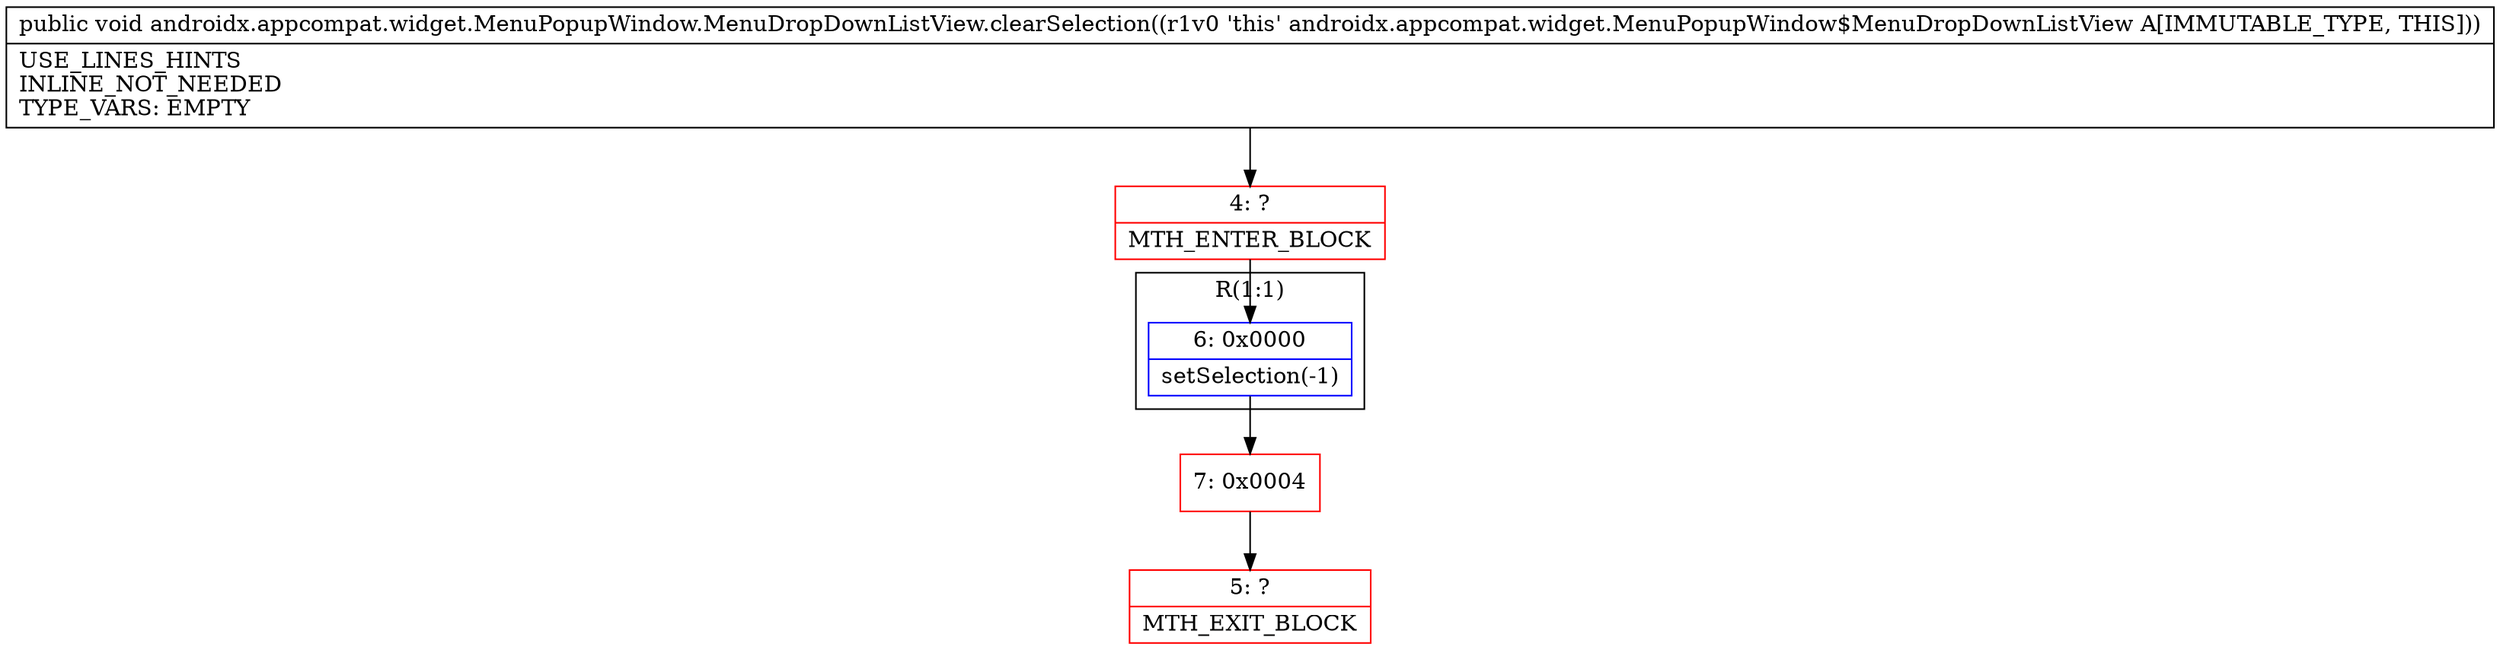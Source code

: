 digraph "CFG forandroidx.appcompat.widget.MenuPopupWindow.MenuDropDownListView.clearSelection()V" {
subgraph cluster_Region_1325408812 {
label = "R(1:1)";
node [shape=record,color=blue];
Node_6 [shape=record,label="{6\:\ 0x0000|setSelection(\-1)\l}"];
}
Node_4 [shape=record,color=red,label="{4\:\ ?|MTH_ENTER_BLOCK\l}"];
Node_7 [shape=record,color=red,label="{7\:\ 0x0004}"];
Node_5 [shape=record,color=red,label="{5\:\ ?|MTH_EXIT_BLOCK\l}"];
MethodNode[shape=record,label="{public void androidx.appcompat.widget.MenuPopupWindow.MenuDropDownListView.clearSelection((r1v0 'this' androidx.appcompat.widget.MenuPopupWindow$MenuDropDownListView A[IMMUTABLE_TYPE, THIS]))  | USE_LINES_HINTS\lINLINE_NOT_NEEDED\lTYPE_VARS: EMPTY\l}"];
MethodNode -> Node_4;Node_6 -> Node_7;
Node_4 -> Node_6;
Node_7 -> Node_5;
}

